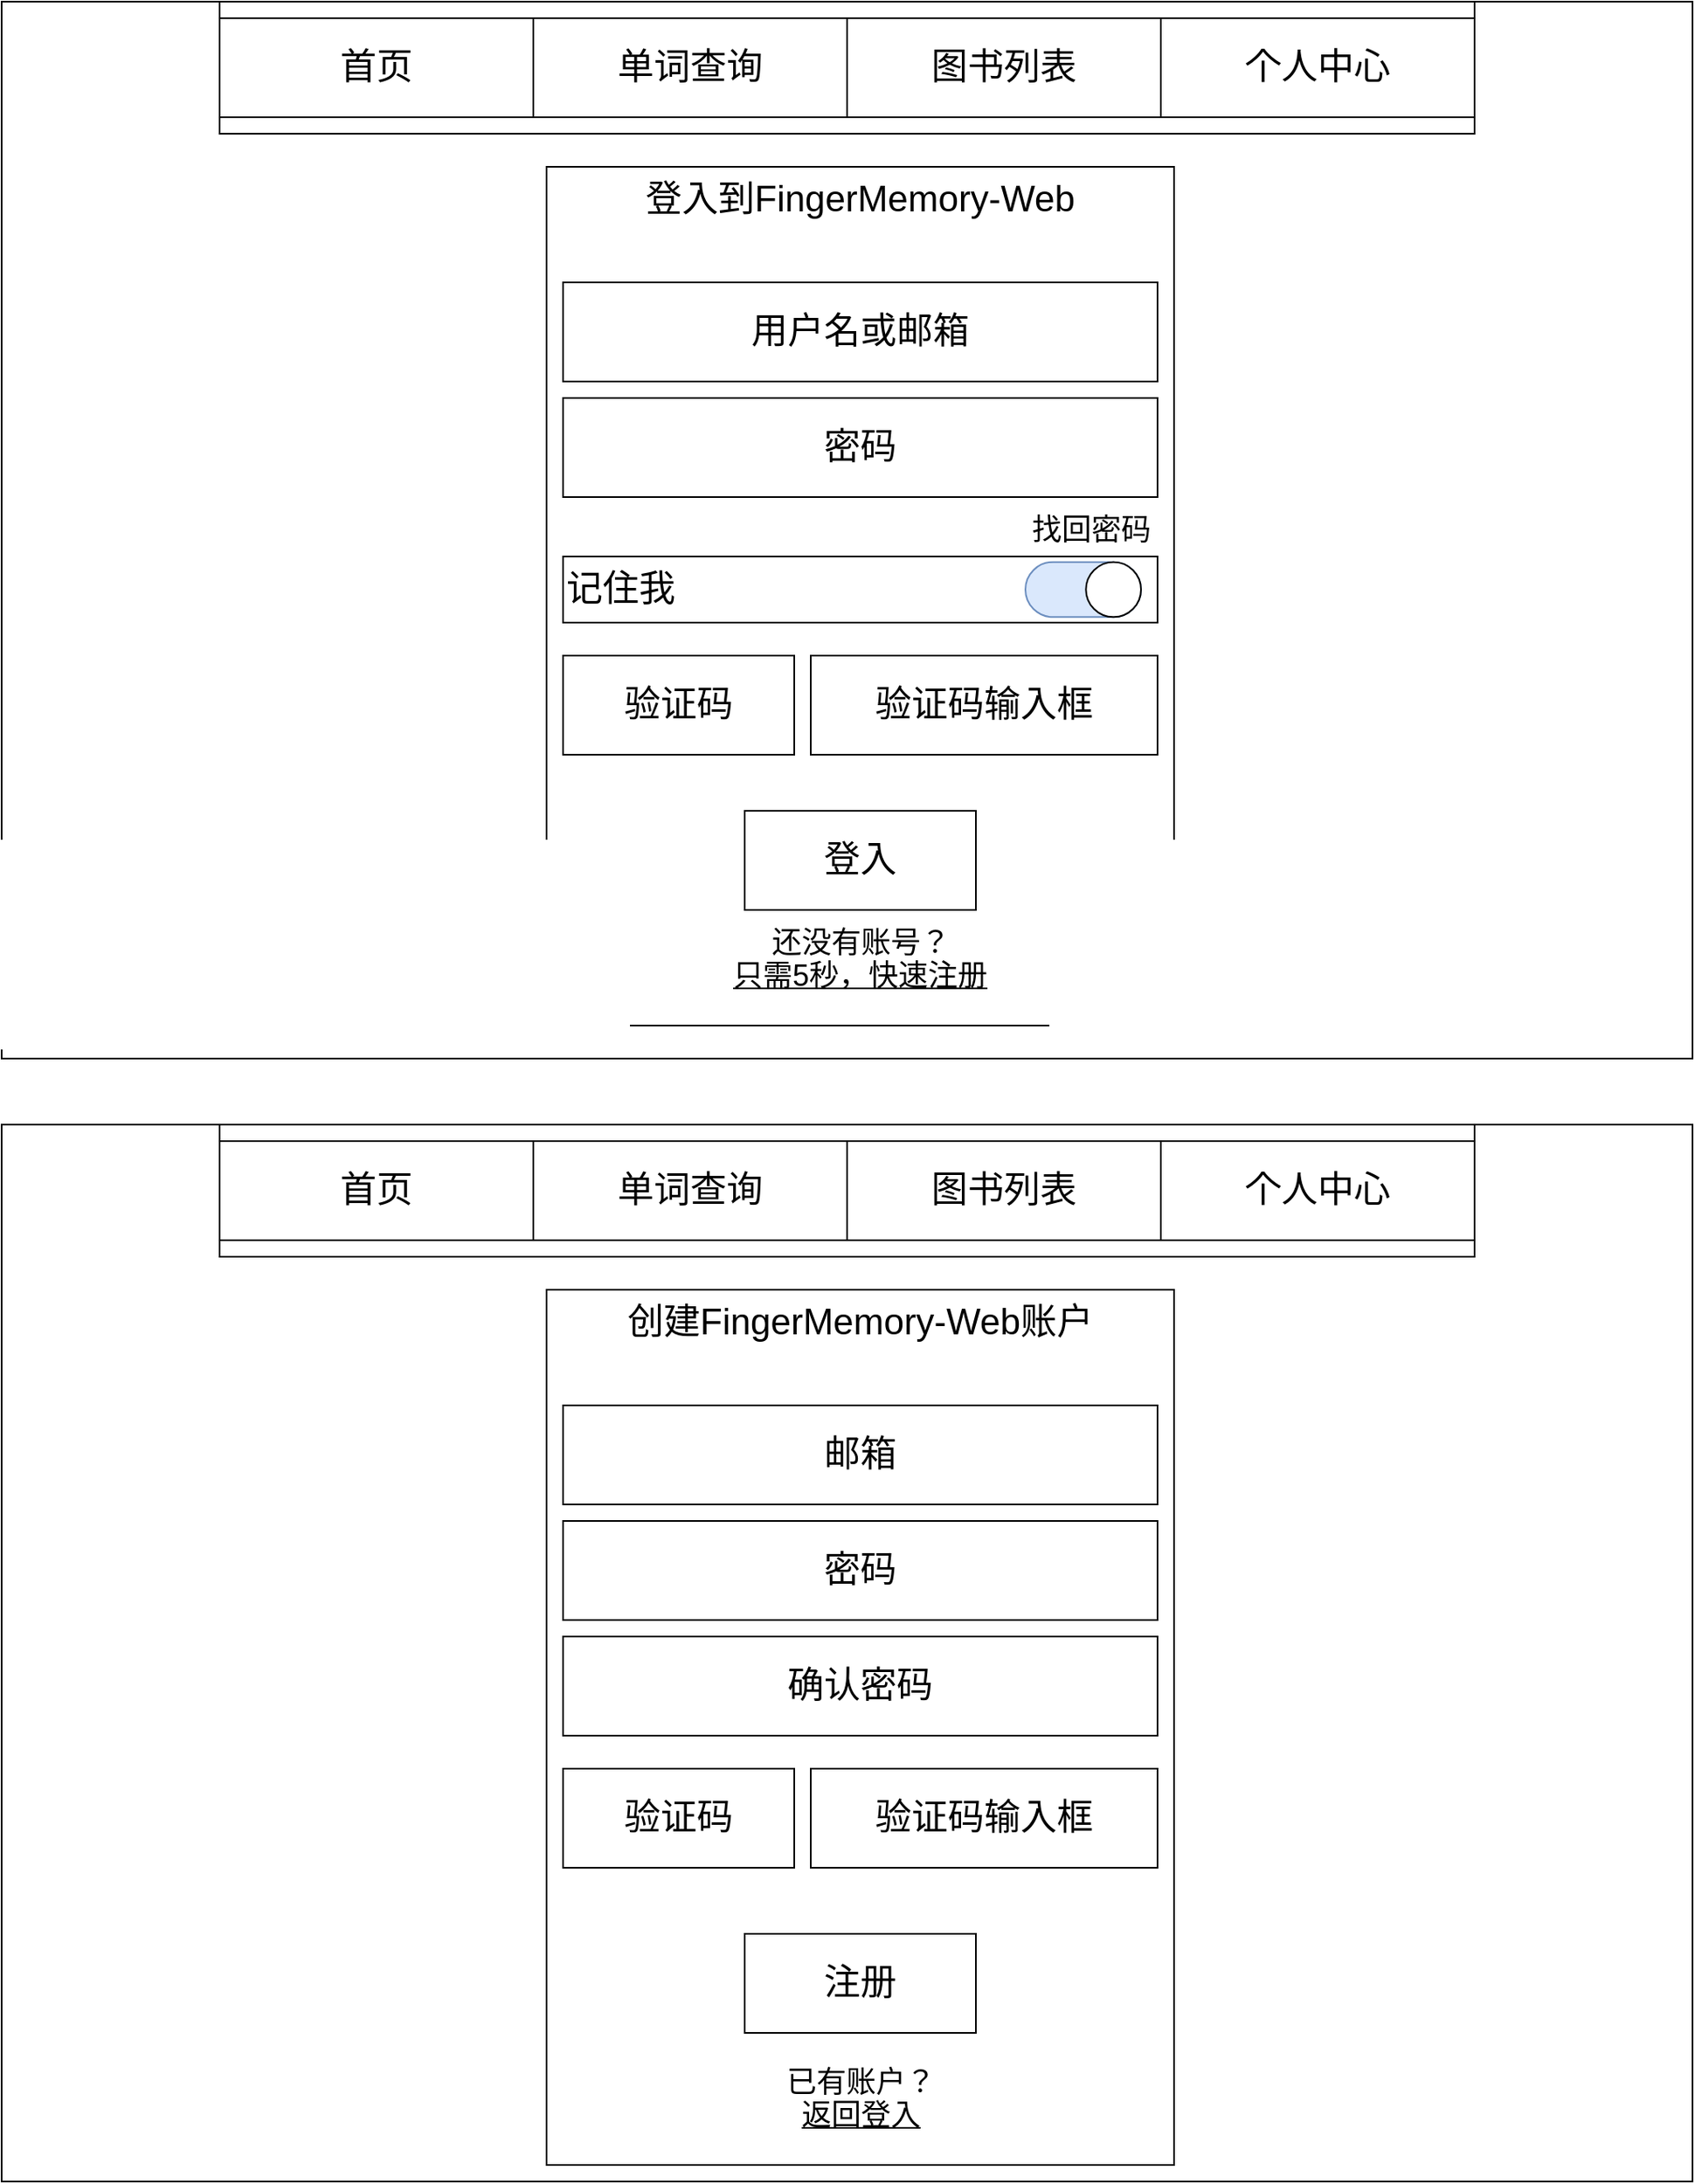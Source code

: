 <mxfile version="14.1.8" type="device"><diagram id="DFwKhm44m3Wuf2y6IuBg" name="第 1 页"><mxGraphModel dx="2886" dy="1717" grid="1" gridSize="10" guides="1" tooltips="1" connect="1" arrows="1" fold="1" page="1" pageScale="1" pageWidth="1600" pageHeight="900" math="0" shadow="0"><root><mxCell id="0"/><mxCell id="1" parent="0"/><mxCell id="X0ghVfeFPMuGXlCZBtEl-1" value="" style="rounded=0;whiteSpace=wrap;html=1;" parent="1" vertex="1"><mxGeometry width="1024" height="640" as="geometry"/></mxCell><mxCell id="X0ghVfeFPMuGXlCZBtEl-2" value="" style="rounded=0;whiteSpace=wrap;html=1;" parent="1" vertex="1"><mxGeometry x="132" width="760" height="80" as="geometry"/></mxCell><mxCell id="X0ghVfeFPMuGXlCZBtEl-3" value="&lt;font style=&quot;font-size: 22px&quot;&gt;首页&lt;/font&gt;" style="rounded=0;whiteSpace=wrap;html=1;" parent="1" vertex="1"><mxGeometry x="132" y="10" width="190" height="60" as="geometry"/></mxCell><mxCell id="X0ghVfeFPMuGXlCZBtEl-4" value="&lt;font style=&quot;font-size: 22px&quot;&gt;单词查询&lt;/font&gt;" style="rounded=0;whiteSpace=wrap;html=1;" parent="1" vertex="1"><mxGeometry x="322" y="10" width="190" height="60" as="geometry"/></mxCell><mxCell id="X0ghVfeFPMuGXlCZBtEl-5" value="&lt;font style=&quot;font-size: 22px&quot;&gt;图书列表&lt;/font&gt;" style="rounded=0;whiteSpace=wrap;html=1;" parent="1" vertex="1"><mxGeometry x="512" y="10" width="190" height="60" as="geometry"/></mxCell><mxCell id="X0ghVfeFPMuGXlCZBtEl-6" value="&lt;font style=&quot;font-size: 22px&quot;&gt;个人中心&lt;/font&gt;" style="rounded=0;whiteSpace=wrap;html=1;" parent="1" vertex="1"><mxGeometry x="702" y="10" width="190" height="60" as="geometry"/></mxCell><mxCell id="X0ghVfeFPMuGXlCZBtEl-7" value="&lt;span style=&quot;font-size: 22px&quot;&gt;登入到FingerMemory-Web&lt;/span&gt;" style="rounded=0;whiteSpace=wrap;html=1;verticalAlign=top;" parent="1" vertex="1"><mxGeometry x="330" y="100" width="380" height="520" as="geometry"/></mxCell><mxCell id="X0ghVfeFPMuGXlCZBtEl-12" value="&lt;font style=&quot;font-size: 22px&quot;&gt;用户名或邮箱&lt;/font&gt;" style="rounded=0;whiteSpace=wrap;html=1;" parent="1" vertex="1"><mxGeometry x="340" y="170" width="360" height="60" as="geometry"/></mxCell><mxCell id="X0ghVfeFPMuGXlCZBtEl-13" value="&lt;font style=&quot;font-size: 22px&quot;&gt;密码&lt;/font&gt;" style="rounded=0;whiteSpace=wrap;html=1;" parent="1" vertex="1"><mxGeometry x="340" y="240" width="360" height="60" as="geometry"/></mxCell><mxCell id="X0ghVfeFPMuGXlCZBtEl-17" value="" style="group" parent="1" vertex="1" connectable="0"><mxGeometry x="340" y="336" width="360" height="40" as="geometry"/></mxCell><mxCell id="X0ghVfeFPMuGXlCZBtEl-14" value="&lt;font style=&quot;font-size: 22px&quot;&gt;记住我&lt;/font&gt;" style="rounded=0;whiteSpace=wrap;html=1;align=left;" parent="X0ghVfeFPMuGXlCZBtEl-17" vertex="1"><mxGeometry width="360" height="40" as="geometry"/></mxCell><mxCell id="X0ghVfeFPMuGXlCZBtEl-15" value="" style="rounded=1;whiteSpace=wrap;html=1;arcSize=50;fillColor=#dae8fc;strokeColor=#6c8ebf;" parent="X0ghVfeFPMuGXlCZBtEl-17" vertex="1"><mxGeometry x="280" y="3.33" width="70" height="33.33" as="geometry"/></mxCell><mxCell id="X0ghVfeFPMuGXlCZBtEl-16" value="" style="ellipse;whiteSpace=wrap;html=1;aspect=fixed;" parent="X0ghVfeFPMuGXlCZBtEl-17" vertex="1"><mxGeometry x="316.67" y="3.333" width="33.333" height="33.333" as="geometry"/></mxCell><mxCell id="X0ghVfeFPMuGXlCZBtEl-18" value="&lt;font style=&quot;font-size: 18px&quot;&gt;找回密码&lt;/font&gt;" style="text;html=1;strokeColor=none;fillColor=none;align=center;verticalAlign=middle;whiteSpace=wrap;rounded=0;" parent="1" vertex="1"><mxGeometry x="620" y="310" width="80" height="20" as="geometry"/></mxCell><mxCell id="X0ghVfeFPMuGXlCZBtEl-19" value="&lt;span style=&quot;font-size: 22px&quot;&gt;登入&lt;/span&gt;" style="rounded=0;whiteSpace=wrap;html=1;" parent="1" vertex="1"><mxGeometry x="450" y="490" width="140" height="60" as="geometry"/></mxCell><mxCell id="X0ghVfeFPMuGXlCZBtEl-20" value="&lt;font style=&quot;font-size: 18px&quot;&gt;还没有账号？&lt;/font&gt;" style="text;html=1;strokeColor=none;fillColor=none;align=center;verticalAlign=middle;whiteSpace=wrap;rounded=0;" parent="1" vertex="1"><mxGeometry x="462.5" y="560" width="115" height="20" as="geometry"/></mxCell><mxCell id="X0ghVfeFPMuGXlCZBtEl-21" value="&lt;u style=&quot;font-size: 18px&quot;&gt;只需5秒，&lt;/u&gt;&lt;span style=&quot;font-size: 18px&quot;&gt;&lt;u&gt;快速注册&lt;/u&gt;&lt;/span&gt;" style="text;html=1;strokeColor=none;fillColor=none;align=center;verticalAlign=middle;whiteSpace=wrap;rounded=0;" parent="1" vertex="1"><mxGeometry x="441" y="580" width="158" height="20" as="geometry"/></mxCell><mxCell id="X0ghVfeFPMuGXlCZBtEl-33" value="" style="rounded=0;whiteSpace=wrap;html=1;" parent="1" vertex="1"><mxGeometry y="680" width="1024" height="640" as="geometry"/></mxCell><mxCell id="X0ghVfeFPMuGXlCZBtEl-34" value="" style="rounded=0;whiteSpace=wrap;html=1;" parent="1" vertex="1"><mxGeometry x="132" y="680" width="760" height="80" as="geometry"/></mxCell><mxCell id="X0ghVfeFPMuGXlCZBtEl-35" value="&lt;font style=&quot;font-size: 22px&quot;&gt;首页&lt;/font&gt;" style="rounded=0;whiteSpace=wrap;html=1;" parent="1" vertex="1"><mxGeometry x="132" y="690" width="190" height="60" as="geometry"/></mxCell><mxCell id="X0ghVfeFPMuGXlCZBtEl-36" value="&lt;font style=&quot;font-size: 22px&quot;&gt;单词查询&lt;/font&gt;" style="rounded=0;whiteSpace=wrap;html=1;" parent="1" vertex="1"><mxGeometry x="322" y="690" width="190" height="60" as="geometry"/></mxCell><mxCell id="X0ghVfeFPMuGXlCZBtEl-37" value="&lt;font style=&quot;font-size: 22px&quot;&gt;图书列表&lt;/font&gt;" style="rounded=0;whiteSpace=wrap;html=1;" parent="1" vertex="1"><mxGeometry x="512" y="690" width="190" height="60" as="geometry"/></mxCell><mxCell id="X0ghVfeFPMuGXlCZBtEl-38" value="&lt;font style=&quot;font-size: 22px&quot;&gt;个人中心&lt;/font&gt;" style="rounded=0;whiteSpace=wrap;html=1;" parent="1" vertex="1"><mxGeometry x="702" y="690" width="190" height="60" as="geometry"/></mxCell><mxCell id="X0ghVfeFPMuGXlCZBtEl-39" value="&lt;span style=&quot;font-size: 22px&quot;&gt;创建FingerMemory-Web账户&lt;/span&gt;" style="rounded=0;whiteSpace=wrap;html=1;verticalAlign=top;" parent="1" vertex="1"><mxGeometry x="330" y="780" width="380" height="530" as="geometry"/></mxCell><mxCell id="X0ghVfeFPMuGXlCZBtEl-40" value="&lt;font style=&quot;font-size: 22px&quot;&gt;邮箱&lt;/font&gt;" style="rounded=0;whiteSpace=wrap;html=1;" parent="1" vertex="1"><mxGeometry x="340" y="850" width="360" height="60" as="geometry"/></mxCell><mxCell id="X0ghVfeFPMuGXlCZBtEl-41" value="&lt;font style=&quot;font-size: 22px&quot;&gt;密码&lt;/font&gt;" style="rounded=0;whiteSpace=wrap;html=1;" parent="1" vertex="1"><mxGeometry x="340" y="920" width="360" height="60" as="geometry"/></mxCell><mxCell id="X0ghVfeFPMuGXlCZBtEl-47" value="&lt;span style=&quot;font-size: 22px&quot;&gt;注册&lt;/span&gt;" style="rounded=0;whiteSpace=wrap;html=1;" parent="1" vertex="1"><mxGeometry x="450" y="1170" width="140" height="60" as="geometry"/></mxCell><mxCell id="X0ghVfeFPMuGXlCZBtEl-48" value="&lt;font style=&quot;font-size: 18px&quot;&gt;已有账户？&lt;/font&gt;" style="text;html=1;strokeColor=none;fillColor=none;align=center;verticalAlign=middle;whiteSpace=wrap;rounded=0;" parent="1" vertex="1"><mxGeometry x="462.5" y="1250" width="115" height="20" as="geometry"/></mxCell><mxCell id="X0ghVfeFPMuGXlCZBtEl-49" value="&lt;span style=&quot;font-size: 18px&quot;&gt;&lt;u&gt;返回登入&lt;/u&gt;&lt;/span&gt;" style="text;html=1;strokeColor=none;fillColor=none;align=center;verticalAlign=middle;whiteSpace=wrap;rounded=0;" parent="1" vertex="1"><mxGeometry x="480.5" y="1270" width="79" height="20" as="geometry"/></mxCell><mxCell id="X0ghVfeFPMuGXlCZBtEl-50" value="&lt;span style=&quot;font-size: 22px&quot;&gt;确认密码&lt;/span&gt;" style="rounded=0;whiteSpace=wrap;html=1;" parent="1" vertex="1"><mxGeometry x="340" y="990" width="360" height="60" as="geometry"/></mxCell><mxCell id="X0ghVfeFPMuGXlCZBtEl-52" value="&lt;font style=&quot;font-size: 22px&quot;&gt;验证码&lt;/font&gt;" style="rounded=0;whiteSpace=wrap;html=1;" parent="1" vertex="1"><mxGeometry x="340" y="396" width="140" height="60" as="geometry"/></mxCell><mxCell id="X0ghVfeFPMuGXlCZBtEl-53" value="&lt;font style=&quot;font-size: 22px&quot;&gt;验证码输入框&lt;/font&gt;" style="rounded=0;whiteSpace=wrap;html=1;" parent="1" vertex="1"><mxGeometry x="490" y="396" width="210" height="60" as="geometry"/></mxCell><mxCell id="X0ghVfeFPMuGXlCZBtEl-54" value="&lt;font style=&quot;font-size: 22px&quot;&gt;验证码输入框&lt;/font&gt;" style="rounded=0;whiteSpace=wrap;html=1;" parent="1" vertex="1"><mxGeometry x="490" y="1070" width="210" height="60" as="geometry"/></mxCell><mxCell id="X0ghVfeFPMuGXlCZBtEl-55" value="&lt;font style=&quot;font-size: 22px&quot;&gt;验证码&lt;/font&gt;" style="rounded=0;whiteSpace=wrap;html=1;" parent="1" vertex="1"><mxGeometry x="340" y="1070" width="140" height="60" as="geometry"/></mxCell></root></mxGraphModel></diagram></mxfile>